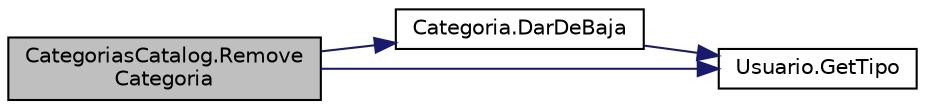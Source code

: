 digraph "CategoriasCatalog.RemoveCategoria"
{
 // INTERACTIVE_SVG=YES
 // LATEX_PDF_SIZE
  edge [fontname="Helvetica",fontsize="10",labelfontname="Helvetica",labelfontsize="10"];
  node [fontname="Helvetica",fontsize="10",shape=record];
  rankdir="LR";
  Node1 [label="CategoriasCatalog.Remove\lCategoria",height=0.2,width=0.4,color="black", fillcolor="grey75", style="filled", fontcolor="black",tooltip="Método para eliminar una categoría."];
  Node1 -> Node2 [color="midnightblue",fontsize="10",style="solid",fontname="Helvetica"];
  Node2 [label="Categoria.DarDeBaja",height=0.2,width=0.4,color="black", fillcolor="white", style="filled",URL="$classCategoria.html#a96d1a6c18954b45e6fe398de7ad474b1",tooltip="Método para dar de baja la categoría."];
  Node2 -> Node3 [color="midnightblue",fontsize="10",style="solid",fontname="Helvetica"];
  Node3 [label="Usuario.GetTipo",height=0.2,width=0.4,color="black", fillcolor="white", style="filled",URL="$classUsuario.html#aa70b73e1281e3dd34903a37fc426108f",tooltip="Checkea que tipo de usuario es, puede ser Administrador, Trabajador o Empleador."];
  Node1 -> Node3 [color="midnightblue",fontsize="10",style="solid",fontname="Helvetica"];
}
